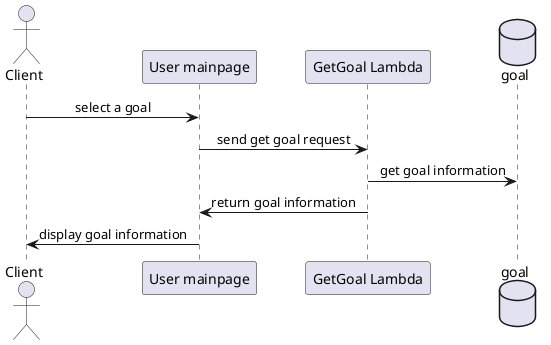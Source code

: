 @startuml GetGoal_SD

skinparam SequenceMessageAlignment center
actor Client as cl
participant "User mainpage" as caw
participant "GetGoal Lambda" as cul
database goal 

cl -> caw : select a goal
caw -> cul : send get goal request
cul -> goal : get goal information
cul -> caw : return goal information
caw -> cl : display goal information

@enduml